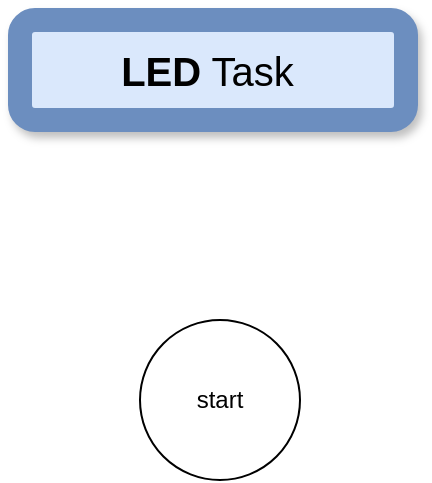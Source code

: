 <mxfile version="27.0.9">
  <diagram name="Page-1" id="TDGRgQkYv0uNP2QgXhcJ">
    <mxGraphModel dx="1042" dy="562" grid="1" gridSize="10" guides="1" tooltips="1" connect="1" arrows="1" fold="1" page="1" pageScale="1" pageWidth="827" pageHeight="1169" math="0" shadow="0">
      <root>
        <mxCell id="0" />
        <mxCell id="1" parent="0" />
        <mxCell id="mLpoPawhJd0MBGUfblo9-1" value="&lt;b&gt;LED&lt;/b&gt; Task&amp;nbsp;" style="text;strokeColor=#6c8ebf;align=center;fillColor=#dae8fc;html=1;verticalAlign=middle;whiteSpace=wrap;rounded=1;strokeWidth=12;spacing=2;shadow=1;glass=0;fontSize=20;" parent="1" vertex="1">
          <mxGeometry x="300" y="10" width="193" height="50" as="geometry" />
        </mxCell>
        <mxCell id="HBgNoqXWHPhXw2BMWKmz-1" value="start" style="ellipse;whiteSpace=wrap;html=1;aspect=fixed;" vertex="1" parent="1">
          <mxGeometry x="360" y="160" width="80" height="80" as="geometry" />
        </mxCell>
      </root>
    </mxGraphModel>
  </diagram>
</mxfile>
